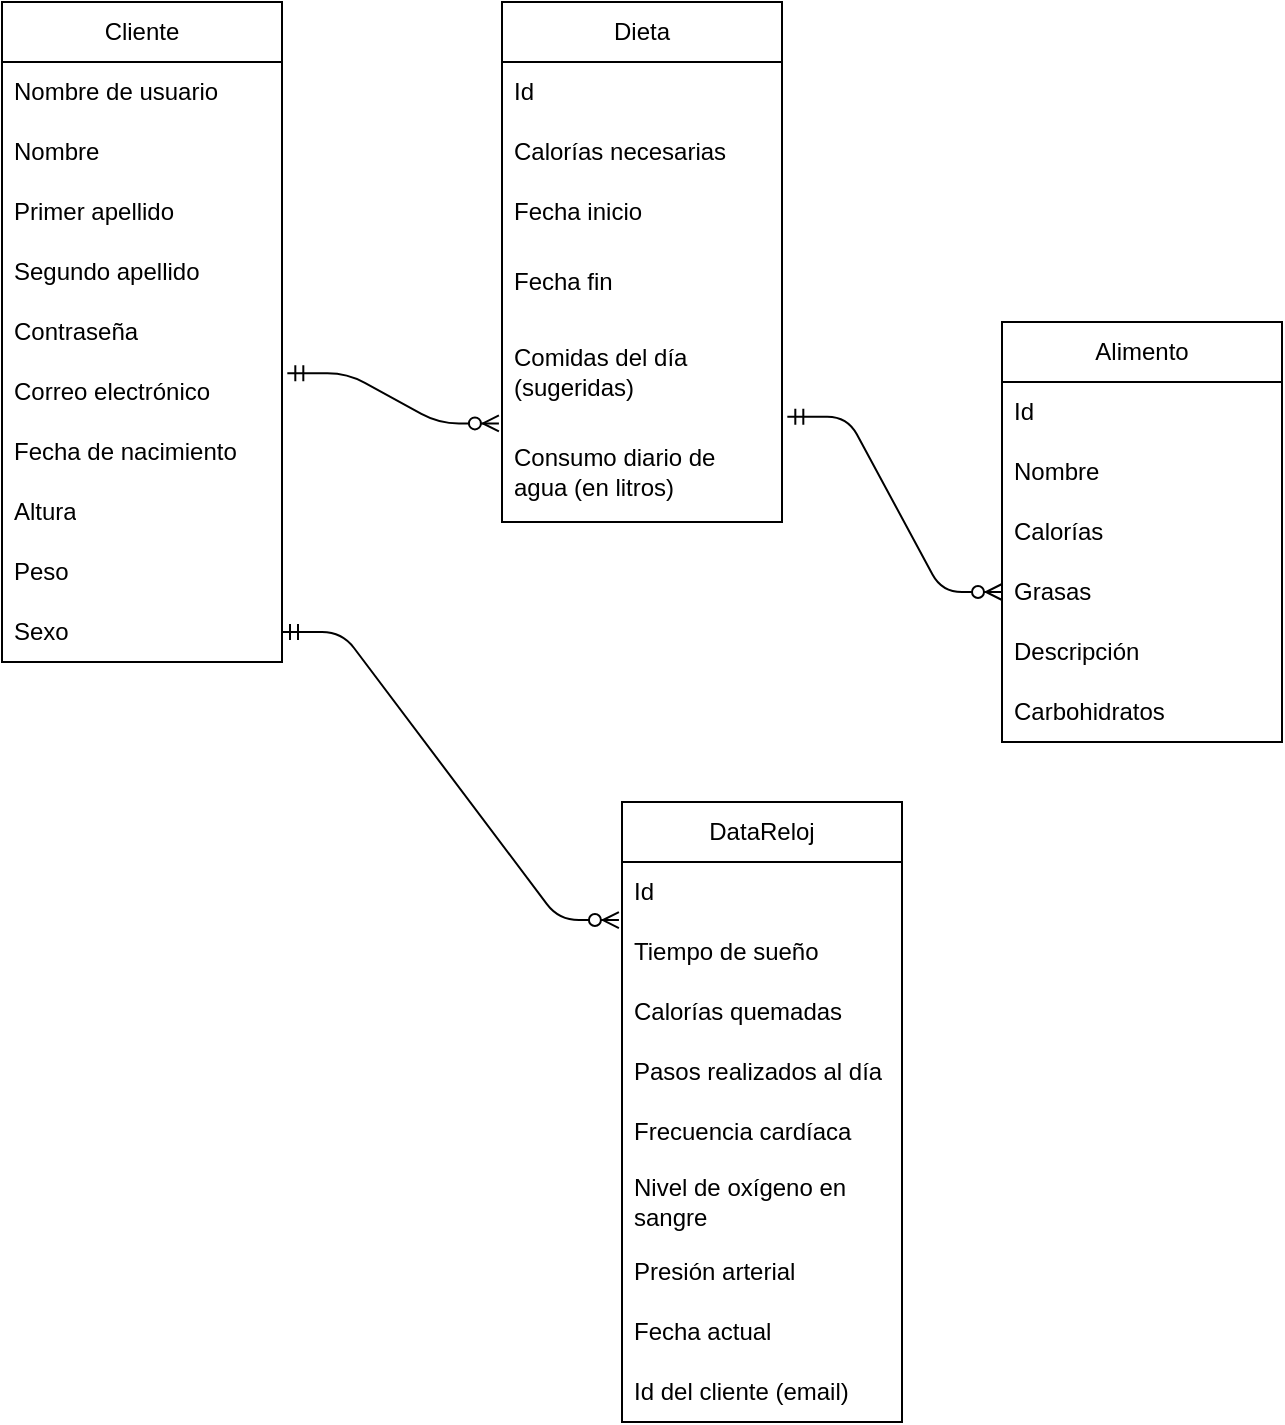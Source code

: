 <mxfile>
    <diagram name="Page-1" id="xsFx-BtwFb_EOn6wt6QG">
        <mxGraphModel dx="1343" dy="638" grid="1" gridSize="10" guides="1" tooltips="1" connect="1" arrows="1" fold="1" page="1" pageScale="1" pageWidth="850" pageHeight="1100" math="0" shadow="0">
            <root>
                <mxCell id="0"/>
                <mxCell id="1" parent="0"/>
                <mxCell id="9lO520znQ6xa-PcPEbZc-1" value="Cliente" style="swimlane;fontStyle=0;childLayout=stackLayout;horizontal=1;startSize=30;horizontalStack=0;resizeParent=1;resizeParentMax=0;resizeLast=0;collapsible=1;marginBottom=0;whiteSpace=wrap;html=1;" parent="1" vertex="1">
                    <mxGeometry x="105" y="195" width="140" height="330" as="geometry"/>
                </mxCell>
                <mxCell id="9lO520znQ6xa-PcPEbZc-2" value="Nombre de usuario" style="text;strokeColor=none;fillColor=none;align=left;verticalAlign=middle;spacingLeft=4;spacingRight=4;overflow=hidden;points=[[0,0.5],[1,0.5]];portConstraint=eastwest;rotatable=0;whiteSpace=wrap;html=1;" parent="9lO520znQ6xa-PcPEbZc-1" vertex="1">
                    <mxGeometry y="30" width="140" height="30" as="geometry"/>
                </mxCell>
                <mxCell id="9lO520znQ6xa-PcPEbZc-3" value="Nombre" style="text;strokeColor=none;fillColor=none;align=left;verticalAlign=middle;spacingLeft=4;spacingRight=4;overflow=hidden;points=[[0,0.5],[1,0.5]];portConstraint=eastwest;rotatable=0;whiteSpace=wrap;html=1;" parent="9lO520znQ6xa-PcPEbZc-1" vertex="1">
                    <mxGeometry y="60" width="140" height="30" as="geometry"/>
                </mxCell>
                <mxCell id="9lO520znQ6xa-PcPEbZc-4" value="Primer apellido" style="text;strokeColor=none;fillColor=none;align=left;verticalAlign=middle;spacingLeft=4;spacingRight=4;overflow=hidden;points=[[0,0.5],[1,0.5]];portConstraint=eastwest;rotatable=0;whiteSpace=wrap;html=1;" parent="9lO520znQ6xa-PcPEbZc-1" vertex="1">
                    <mxGeometry y="90" width="140" height="30" as="geometry"/>
                </mxCell>
                <mxCell id="9lO520znQ6xa-PcPEbZc-10" value="Segundo apellido" style="text;strokeColor=none;fillColor=none;align=left;verticalAlign=middle;spacingLeft=4;spacingRight=4;overflow=hidden;points=[[0,0.5],[1,0.5]];portConstraint=eastwest;rotatable=0;whiteSpace=wrap;html=1;" parent="9lO520znQ6xa-PcPEbZc-1" vertex="1">
                    <mxGeometry y="120" width="140" height="30" as="geometry"/>
                </mxCell>
                <mxCell id="9lO520znQ6xa-PcPEbZc-11" value="Contraseña" style="text;strokeColor=none;fillColor=none;align=left;verticalAlign=middle;spacingLeft=4;spacingRight=4;overflow=hidden;points=[[0,0.5],[1,0.5]];portConstraint=eastwest;rotatable=0;whiteSpace=wrap;html=1;" parent="9lO520znQ6xa-PcPEbZc-1" vertex="1">
                    <mxGeometry y="150" width="140" height="30" as="geometry"/>
                </mxCell>
                <mxCell id="9lO520znQ6xa-PcPEbZc-12" value="Correo electrónico" style="text;strokeColor=none;fillColor=none;align=left;verticalAlign=middle;spacingLeft=4;spacingRight=4;overflow=hidden;points=[[0,0.5],[1,0.5]];portConstraint=eastwest;rotatable=0;whiteSpace=wrap;html=1;" parent="9lO520znQ6xa-PcPEbZc-1" vertex="1">
                    <mxGeometry y="180" width="140" height="30" as="geometry"/>
                </mxCell>
                <mxCell id="9lO520znQ6xa-PcPEbZc-15" value="Fecha de nacimiento" style="text;strokeColor=none;fillColor=none;align=left;verticalAlign=middle;spacingLeft=4;spacingRight=4;overflow=hidden;points=[[0,0.5],[1,0.5]];portConstraint=eastwest;rotatable=0;whiteSpace=wrap;html=1;" parent="9lO520znQ6xa-PcPEbZc-1" vertex="1">
                    <mxGeometry y="210" width="140" height="30" as="geometry"/>
                </mxCell>
                <mxCell id="2" value="Altura" style="text;strokeColor=none;fillColor=none;align=left;verticalAlign=middle;spacingLeft=4;spacingRight=4;overflow=hidden;points=[[0,0.5],[1,0.5]];portConstraint=eastwest;rotatable=0;whiteSpace=wrap;html=1;" vertex="1" parent="9lO520znQ6xa-PcPEbZc-1">
                    <mxGeometry y="240" width="140" height="30" as="geometry"/>
                </mxCell>
                <mxCell id="8" value="Peso" style="text;strokeColor=none;fillColor=none;align=left;verticalAlign=middle;spacingLeft=4;spacingRight=4;overflow=hidden;points=[[0,0.5],[1,0.5]];portConstraint=eastwest;rotatable=0;whiteSpace=wrap;html=1;" vertex="1" parent="9lO520znQ6xa-PcPEbZc-1">
                    <mxGeometry y="270" width="140" height="30" as="geometry"/>
                </mxCell>
                <mxCell id="9" value="Sexo" style="text;strokeColor=none;fillColor=none;align=left;verticalAlign=middle;spacingLeft=4;spacingRight=4;overflow=hidden;points=[[0,0.5],[1,0.5]];portConstraint=eastwest;rotatable=0;whiteSpace=wrap;html=1;" vertex="1" parent="9lO520znQ6xa-PcPEbZc-1">
                    <mxGeometry y="300" width="140" height="30" as="geometry"/>
                </mxCell>
                <mxCell id="9lO520znQ6xa-PcPEbZc-16" value="Dieta" style="swimlane;fontStyle=0;childLayout=stackLayout;horizontal=1;startSize=30;horizontalStack=0;resizeParent=1;resizeParentMax=0;resizeLast=0;collapsible=1;marginBottom=0;whiteSpace=wrap;html=1;" parent="1" vertex="1">
                    <mxGeometry x="355" y="195" width="140" height="260" as="geometry"/>
                </mxCell>
                <mxCell id="9lO520znQ6xa-PcPEbZc-17" value="Id" style="text;strokeColor=none;fillColor=none;align=left;verticalAlign=middle;spacingLeft=4;spacingRight=4;overflow=hidden;points=[[0,0.5],[1,0.5]];portConstraint=eastwest;rotatable=0;whiteSpace=wrap;html=1;" parent="9lO520znQ6xa-PcPEbZc-16" vertex="1">
                    <mxGeometry y="30" width="140" height="30" as="geometry"/>
                </mxCell>
                <mxCell id="9lO520znQ6xa-PcPEbZc-18" value="Calorías necesarias" style="text;strokeColor=none;fillColor=none;align=left;verticalAlign=middle;spacingLeft=4;spacingRight=4;overflow=hidden;points=[[0,0.5],[1,0.5]];portConstraint=eastwest;rotatable=0;whiteSpace=wrap;html=1;" parent="9lO520znQ6xa-PcPEbZc-16" vertex="1">
                    <mxGeometry y="60" width="140" height="30" as="geometry"/>
                </mxCell>
                <mxCell id="9lO520znQ6xa-PcPEbZc-23" value="Fecha inicio" style="text;strokeColor=none;fillColor=none;align=left;verticalAlign=middle;spacingLeft=4;spacingRight=4;overflow=hidden;points=[[0,0.5],[1,0.5]];portConstraint=eastwest;rotatable=0;whiteSpace=wrap;html=1;" parent="9lO520znQ6xa-PcPEbZc-16" vertex="1">
                    <mxGeometry y="90" width="140" height="30" as="geometry"/>
                </mxCell>
                <mxCell id="7" value="Fecha fin" style="text;strokeColor=none;fillColor=none;align=left;verticalAlign=middle;spacingLeft=4;spacingRight=4;overflow=hidden;points=[[0,0.5],[1,0.5]];portConstraint=eastwest;rotatable=0;whiteSpace=wrap;html=1;" vertex="1" parent="9lO520znQ6xa-PcPEbZc-16">
                    <mxGeometry y="120" width="140" height="40" as="geometry"/>
                </mxCell>
                <mxCell id="10" value="Comidas del día (sugeridas)" style="text;strokeColor=none;fillColor=none;align=left;verticalAlign=middle;spacingLeft=4;spacingRight=4;overflow=hidden;points=[[0,0.5],[1,0.5]];portConstraint=eastwest;rotatable=0;whiteSpace=wrap;html=1;" vertex="1" parent="9lO520znQ6xa-PcPEbZc-16">
                    <mxGeometry y="160" width="140" height="50" as="geometry"/>
                </mxCell>
                <mxCell id="31" value="Consumo diario de agua (en litros)" style="text;strokeColor=none;fillColor=none;align=left;verticalAlign=middle;spacingLeft=4;spacingRight=4;overflow=hidden;points=[[0,0.5],[1,0.5]];portConstraint=eastwest;rotatable=0;whiteSpace=wrap;html=1;" vertex="1" parent="9lO520znQ6xa-PcPEbZc-16">
                    <mxGeometry y="210" width="140" height="50" as="geometry"/>
                </mxCell>
                <mxCell id="11" value="Alimento" style="swimlane;fontStyle=0;childLayout=stackLayout;horizontal=1;startSize=30;horizontalStack=0;resizeParent=1;resizeParentMax=0;resizeLast=0;collapsible=1;marginBottom=0;whiteSpace=wrap;html=1;" vertex="1" parent="1">
                    <mxGeometry x="605" y="355" width="140" height="210" as="geometry"/>
                </mxCell>
                <mxCell id="12" value="Id" style="text;strokeColor=none;fillColor=none;align=left;verticalAlign=middle;spacingLeft=4;spacingRight=4;overflow=hidden;points=[[0,0.5],[1,0.5]];portConstraint=eastwest;rotatable=0;whiteSpace=wrap;html=1;" vertex="1" parent="11">
                    <mxGeometry y="30" width="140" height="30" as="geometry"/>
                </mxCell>
                <mxCell id="13" value="Nombre" style="text;strokeColor=none;fillColor=none;align=left;verticalAlign=middle;spacingLeft=4;spacingRight=4;overflow=hidden;points=[[0,0.5],[1,0.5]];portConstraint=eastwest;rotatable=0;whiteSpace=wrap;html=1;" vertex="1" parent="11">
                    <mxGeometry y="60" width="140" height="30" as="geometry"/>
                </mxCell>
                <mxCell id="14" value="Calorías" style="text;strokeColor=none;fillColor=none;align=left;verticalAlign=middle;spacingLeft=4;spacingRight=4;overflow=hidden;points=[[0,0.5],[1,0.5]];portConstraint=eastwest;rotatable=0;whiteSpace=wrap;html=1;" vertex="1" parent="11">
                    <mxGeometry y="90" width="140" height="30" as="geometry"/>
                </mxCell>
                <mxCell id="15" value="Grasas" style="text;strokeColor=none;fillColor=none;align=left;verticalAlign=middle;spacingLeft=4;spacingRight=4;overflow=hidden;points=[[0,0.5],[1,0.5]];portConstraint=eastwest;rotatable=0;whiteSpace=wrap;html=1;" vertex="1" parent="11">
                    <mxGeometry y="120" width="140" height="30" as="geometry"/>
                </mxCell>
                <mxCell id="16" value="Descripción" style="text;strokeColor=none;fillColor=none;align=left;verticalAlign=middle;spacingLeft=4;spacingRight=4;overflow=hidden;points=[[0,0.5],[1,0.5]];portConstraint=eastwest;rotatable=0;whiteSpace=wrap;html=1;" vertex="1" parent="11">
                    <mxGeometry y="150" width="140" height="30" as="geometry"/>
                </mxCell>
                <mxCell id="18" value="Carbohidratos" style="text;strokeColor=none;fillColor=none;align=left;verticalAlign=middle;spacingLeft=4;spacingRight=4;overflow=hidden;points=[[0,0.5],[1,0.5]];portConstraint=eastwest;rotatable=0;whiteSpace=wrap;html=1;" vertex="1" parent="11">
                    <mxGeometry y="180" width="140" height="30" as="geometry"/>
                </mxCell>
                <mxCell id="19" value="DataReloj" style="swimlane;fontStyle=0;childLayout=stackLayout;horizontal=1;startSize=30;horizontalStack=0;resizeParent=1;resizeParentMax=0;resizeLast=0;collapsible=1;marginBottom=0;whiteSpace=wrap;html=1;" vertex="1" parent="1">
                    <mxGeometry x="415" y="595" width="140" height="310" as="geometry"/>
                </mxCell>
                <mxCell id="20" value="Id" style="text;strokeColor=none;fillColor=none;align=left;verticalAlign=middle;spacingLeft=4;spacingRight=4;overflow=hidden;points=[[0,0.5],[1,0.5]];portConstraint=eastwest;rotatable=0;whiteSpace=wrap;html=1;" vertex="1" parent="19">
                    <mxGeometry y="30" width="140" height="30" as="geometry"/>
                </mxCell>
                <mxCell id="21" value="Tiempo de sueño" style="text;strokeColor=none;fillColor=none;align=left;verticalAlign=middle;spacingLeft=4;spacingRight=4;overflow=hidden;points=[[0,0.5],[1,0.5]];portConstraint=eastwest;rotatable=0;whiteSpace=wrap;html=1;" vertex="1" parent="19">
                    <mxGeometry y="60" width="140" height="30" as="geometry"/>
                </mxCell>
                <mxCell id="22" value="Calorías quemadas" style="text;strokeColor=none;fillColor=none;align=left;verticalAlign=middle;spacingLeft=4;spacingRight=4;overflow=hidden;points=[[0,0.5],[1,0.5]];portConstraint=eastwest;rotatable=0;whiteSpace=wrap;html=1;" vertex="1" parent="19">
                    <mxGeometry y="90" width="140" height="30" as="geometry"/>
                </mxCell>
                <mxCell id="23" value="Pasos realizados al día" style="text;strokeColor=none;fillColor=none;align=left;verticalAlign=middle;spacingLeft=4;spacingRight=4;overflow=hidden;points=[[0,0.5],[1,0.5]];portConstraint=eastwest;rotatable=0;whiteSpace=wrap;html=1;" vertex="1" parent="19">
                    <mxGeometry y="120" width="140" height="30" as="geometry"/>
                </mxCell>
                <mxCell id="26" value="Frecuencia cardíaca" style="text;strokeColor=none;fillColor=none;align=left;verticalAlign=middle;spacingLeft=4;spacingRight=4;overflow=hidden;points=[[0,0.5],[1,0.5]];portConstraint=eastwest;rotatable=0;whiteSpace=wrap;html=1;" vertex="1" parent="19">
                    <mxGeometry y="150" width="140" height="30" as="geometry"/>
                </mxCell>
                <mxCell id="27" value="Nivel de oxígeno en sangre" style="text;strokeColor=none;fillColor=none;align=left;verticalAlign=middle;spacingLeft=4;spacingRight=4;overflow=hidden;points=[[0,0.5],[1,0.5]];portConstraint=eastwest;rotatable=0;whiteSpace=wrap;html=1;" vertex="1" parent="19">
                    <mxGeometry y="180" width="140" height="40" as="geometry"/>
                </mxCell>
                <mxCell id="28" value="Presión arterial" style="text;strokeColor=none;fillColor=none;align=left;verticalAlign=middle;spacingLeft=4;spacingRight=4;overflow=hidden;points=[[0,0.5],[1,0.5]];portConstraint=eastwest;rotatable=0;whiteSpace=wrap;html=1;" vertex="1" parent="19">
                    <mxGeometry y="220" width="140" height="30" as="geometry"/>
                </mxCell>
                <mxCell id="33" value="Fecha actual" style="text;strokeColor=none;fillColor=none;align=left;verticalAlign=middle;spacingLeft=4;spacingRight=4;overflow=hidden;points=[[0,0.5],[1,0.5]];portConstraint=eastwest;rotatable=0;whiteSpace=wrap;html=1;" vertex="1" parent="19">
                    <mxGeometry y="250" width="140" height="30" as="geometry"/>
                </mxCell>
                <mxCell id="35" value="Id del cliente (email)" style="text;strokeColor=none;fillColor=none;align=left;verticalAlign=middle;spacingLeft=4;spacingRight=4;overflow=hidden;points=[[0,0.5],[1,0.5]];portConstraint=eastwest;rotatable=0;whiteSpace=wrap;html=1;" vertex="1" parent="19">
                    <mxGeometry y="280" width="140" height="30" as="geometry"/>
                </mxCell>
                <mxCell id="39" value="" style="edgeStyle=entityRelationEdgeStyle;fontSize=12;html=1;endArrow=ERzeroToMany;startArrow=ERmandOne;exitX=1;exitY=0.5;exitDx=0;exitDy=0;entryX=-0.011;entryY=-0.033;entryDx=0;entryDy=0;entryPerimeter=0;" edge="1" parent="1" source="9" target="21">
                    <mxGeometry width="100" height="100" relative="1" as="geometry">
                        <mxPoint x="325" y="675" as="sourcePoint"/>
                        <mxPoint x="425" y="575" as="targetPoint"/>
                    </mxGeometry>
                </mxCell>
                <mxCell id="40" value="" style="edgeStyle=entityRelationEdgeStyle;fontSize=12;html=1;endArrow=ERzeroToMany;startArrow=ERmandOne;exitX=1.019;exitY=0.189;exitDx=0;exitDy=0;entryX=-0.011;entryY=0.014;entryDx=0;entryDy=0;entryPerimeter=0;exitPerimeter=0;" edge="1" parent="1" source="9lO520znQ6xa-PcPEbZc-12" target="31">
                    <mxGeometry width="100" height="100" relative="1" as="geometry">
                        <mxPoint x="255" y="520" as="sourcePoint"/>
                        <mxPoint x="423.46" y="664.01" as="targetPoint"/>
                    </mxGeometry>
                </mxCell>
                <mxCell id="41" value="" style="edgeStyle=entityRelationEdgeStyle;fontSize=12;html=1;endArrow=ERzeroToMany;startArrow=ERmandOne;exitX=1.019;exitY=-0.053;exitDx=0;exitDy=0;entryX=0;entryY=0.5;entryDx=0;entryDy=0;exitPerimeter=0;" edge="1" parent="1" source="31" target="15">
                    <mxGeometry width="100" height="100" relative="1" as="geometry">
                        <mxPoint x="495.0" y="415.0" as="sourcePoint"/>
                        <mxPoint x="600.8" y="440.03" as="targetPoint"/>
                    </mxGeometry>
                </mxCell>
            </root>
        </mxGraphModel>
    </diagram>
</mxfile>